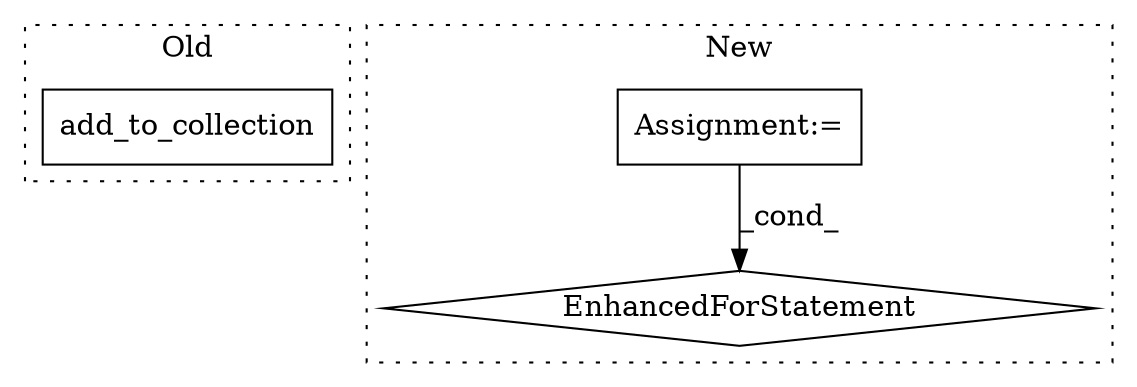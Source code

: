 digraph G {
subgraph cluster0 {
1 [label="add_to_collection" a="32" s="14272,14320" l="18,1" shape="box"];
label = "Old";
style="dotted";
}
subgraph cluster1 {
2 [label="EnhancedForStatement" a="70" s="10021,10120" l="53,2" shape="diamond"];
3 [label="Assignment:=" a="7" s="10021,10120" l="53,2" shape="box"];
label = "New";
style="dotted";
}
3 -> 2 [label="_cond_"];
}